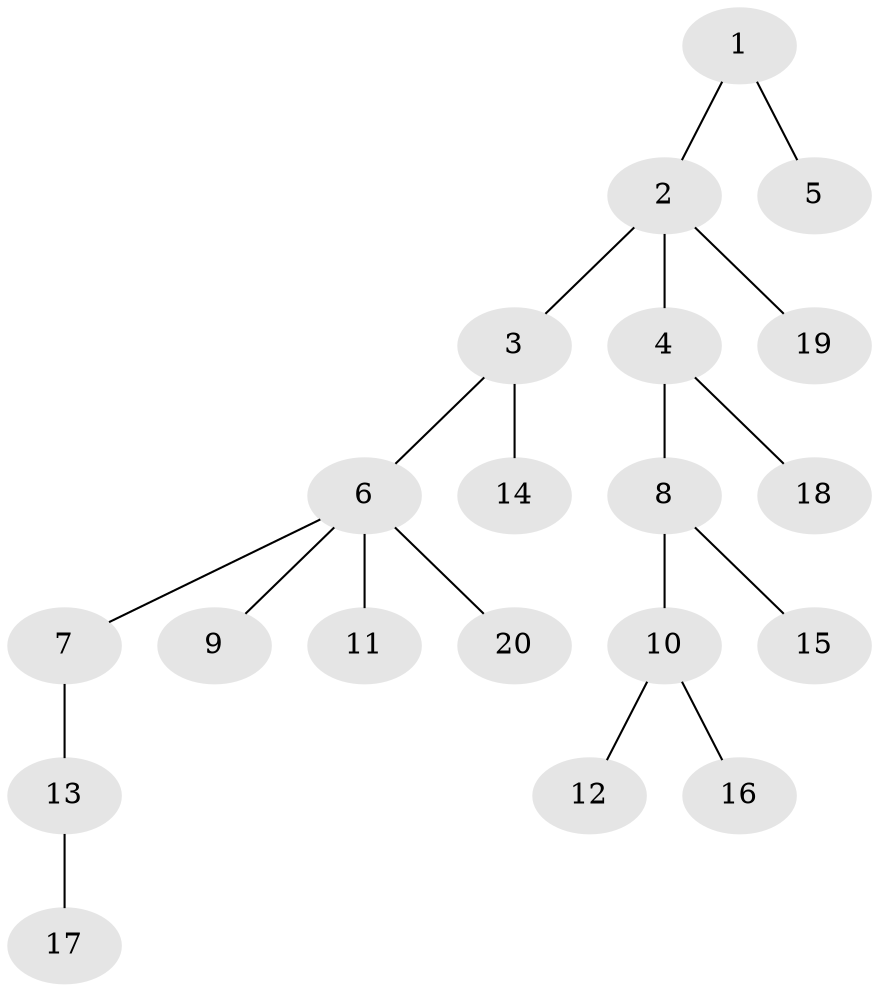 // Generated by graph-tools (version 1.1) at 2025/46/02/15/25 05:46:28]
// undirected, 20 vertices, 19 edges
graph export_dot {
graph [start="1"]
  node [color=gray90,style=filled];
  1;
  2;
  3;
  4;
  5;
  6;
  7;
  8;
  9;
  10;
  11;
  12;
  13;
  14;
  15;
  16;
  17;
  18;
  19;
  20;
  1 -- 2;
  1 -- 5;
  2 -- 3;
  2 -- 4;
  2 -- 19;
  3 -- 6;
  3 -- 14;
  4 -- 8;
  4 -- 18;
  6 -- 7;
  6 -- 9;
  6 -- 11;
  6 -- 20;
  7 -- 13;
  8 -- 10;
  8 -- 15;
  10 -- 12;
  10 -- 16;
  13 -- 17;
}
